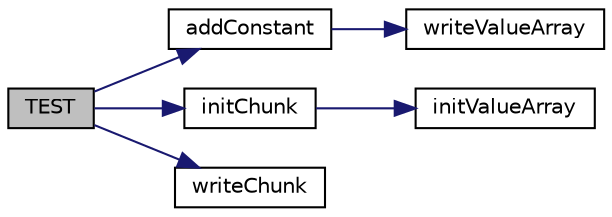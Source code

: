 digraph "TEST"
{
 // INTERACTIVE_SVG=YES
 // LATEX_PDF_SIZE
  edge [fontname="Helvetica",fontsize="10",labelfontname="Helvetica",labelfontsize="10"];
  node [fontname="Helvetica",fontsize="10",shape=record];
  rankdir="LR";
  Node1 [label="TEST",height=0.2,width=0.4,color="black", fillcolor="grey75", style="filled", fontcolor="black",tooltip=" "];
  Node1 -> Node2 [color="midnightblue",fontsize="10",style="solid",fontname="Helvetica"];
  Node2 [label="addConstant",height=0.2,width=0.4,color="black", fillcolor="white", style="filled",URL="$chunk_8c.html#ade1c9eed6f03b09db332b7ddf4639f5f",tooltip="Add a constant value to the given chunk."];
  Node2 -> Node3 [color="midnightblue",fontsize="10",style="solid",fontname="Helvetica"];
  Node3 [label="writeValueArray",height=0.2,width=0.4,color="black", fillcolor="white", style="filled",URL="$value_8c.html#a38e75520b9468a64c7bf5ada90e017c2",tooltip="Write a value to the end of the given array."];
  Node1 -> Node4 [color="midnightblue",fontsize="10",style="solid",fontname="Helvetica"];
  Node4 [label="initChunk",height=0.2,width=0.4,color="black", fillcolor="white", style="filled",URL="$chunk_8c.html#a6fb4c9316c5daf0ff4bd05af12e31849",tooltip="Initialise an empty chunk."];
  Node4 -> Node5 [color="midnightblue",fontsize="10",style="solid",fontname="Helvetica"];
  Node5 [label="initValueArray",height=0.2,width=0.4,color="black", fillcolor="white", style="filled",URL="$value_8c.html#a6b3e6aaa3c61222073b87c5c033c9370",tooltip="Initialise an empty array."];
  Node1 -> Node6 [color="midnightblue",fontsize="10",style="solid",fontname="Helvetica"];
  Node6 [label="writeChunk",height=0.2,width=0.4,color="black", fillcolor="white", style="filled",URL="$chunk_8c.html#a39f84cc445d6fcd885816a3bd6dab12b",tooltip="Write a byte to the end of the given chunk."];
}
